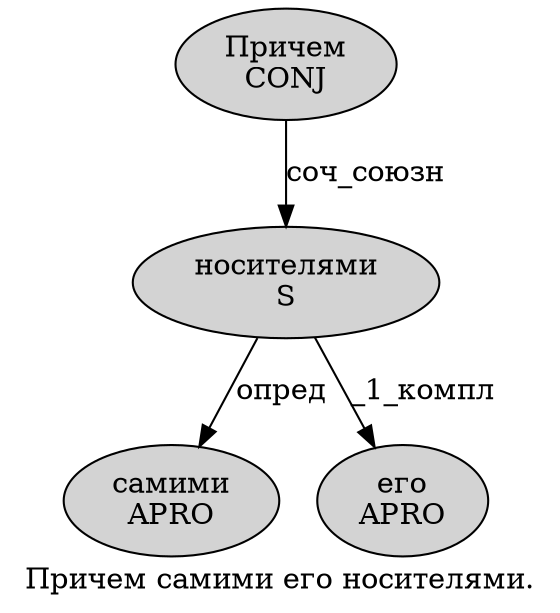 digraph SENTENCE_226 {
	graph [label="Причем самими его носителями."]
	node [style=filled]
		0 [label="Причем
CONJ" color="" fillcolor=lightgray penwidth=1 shape=ellipse]
		1 [label="самими
APRO" color="" fillcolor=lightgray penwidth=1 shape=ellipse]
		2 [label="его
APRO" color="" fillcolor=lightgray penwidth=1 shape=ellipse]
		3 [label="носителями
S" color="" fillcolor=lightgray penwidth=1 shape=ellipse]
			0 -> 3 [label="соч_союзн"]
			3 -> 1 [label="опред"]
			3 -> 2 [label="_1_компл"]
}